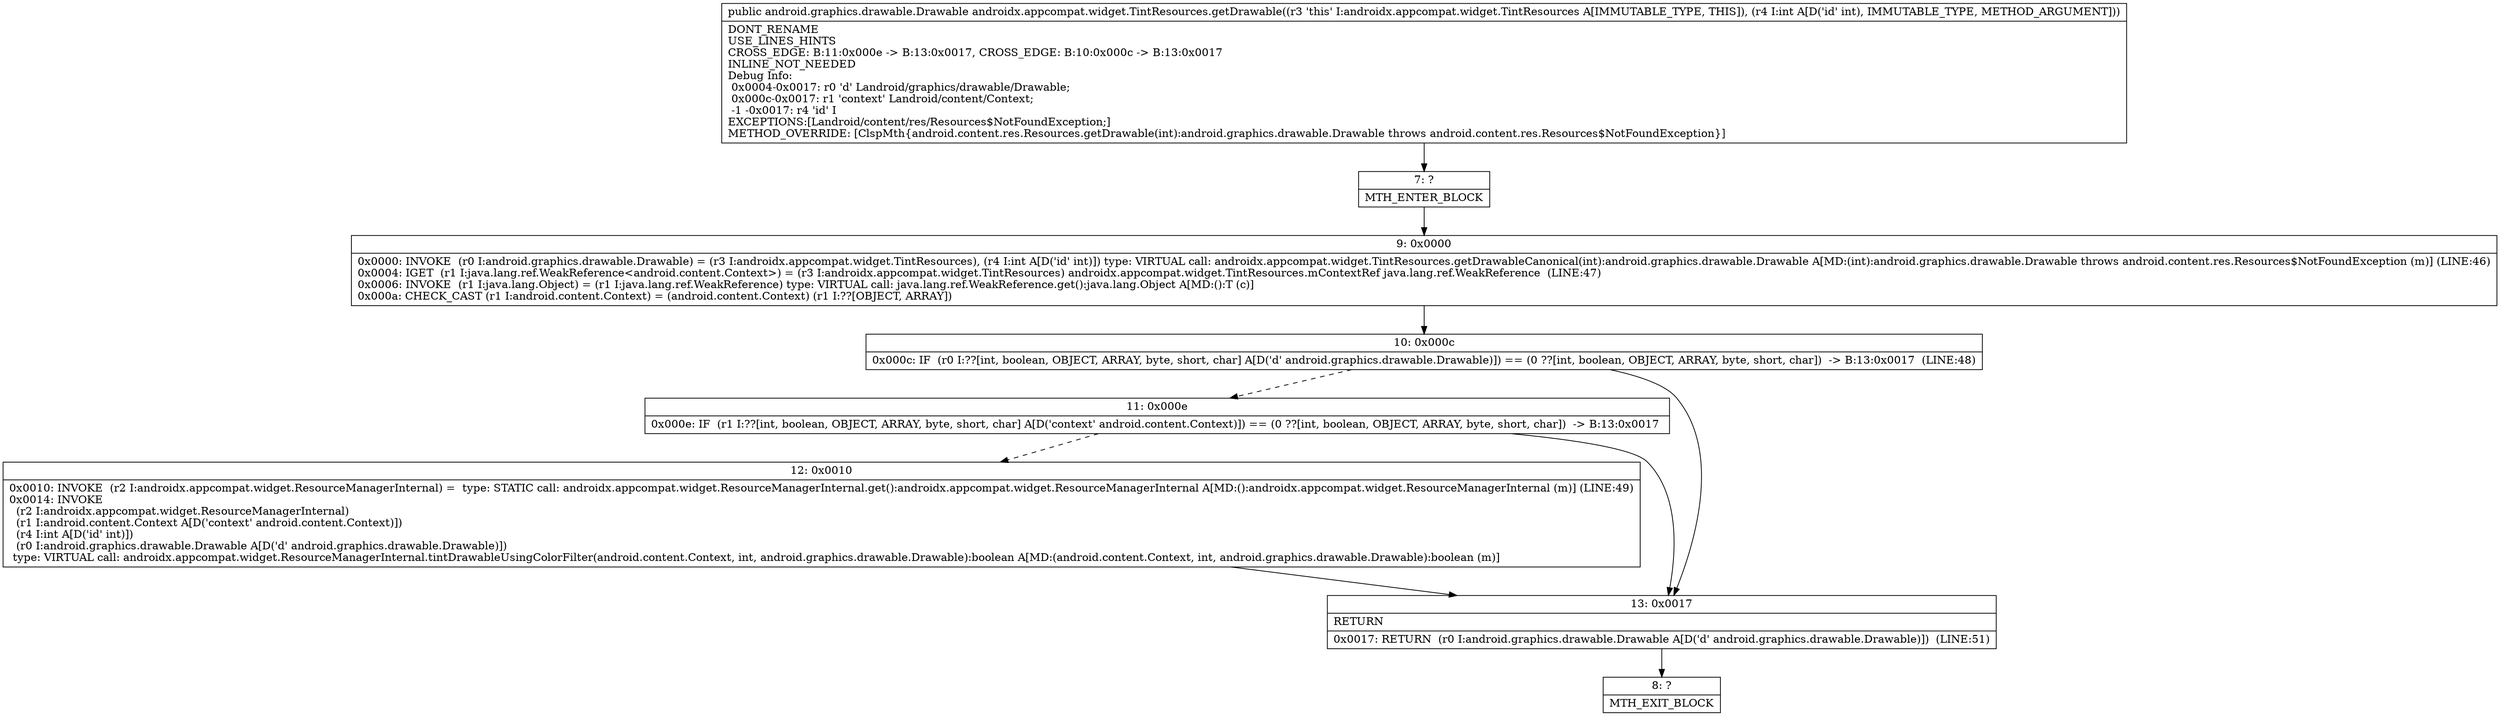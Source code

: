 digraph "CFG forandroidx.appcompat.widget.TintResources.getDrawable(I)Landroid\/graphics\/drawable\/Drawable;" {
Node_7 [shape=record,label="{7\:\ ?|MTH_ENTER_BLOCK\l}"];
Node_9 [shape=record,label="{9\:\ 0x0000|0x0000: INVOKE  (r0 I:android.graphics.drawable.Drawable) = (r3 I:androidx.appcompat.widget.TintResources), (r4 I:int A[D('id' int)]) type: VIRTUAL call: androidx.appcompat.widget.TintResources.getDrawableCanonical(int):android.graphics.drawable.Drawable A[MD:(int):android.graphics.drawable.Drawable throws android.content.res.Resources$NotFoundException (m)] (LINE:46)\l0x0004: IGET  (r1 I:java.lang.ref.WeakReference\<android.content.Context\>) = (r3 I:androidx.appcompat.widget.TintResources) androidx.appcompat.widget.TintResources.mContextRef java.lang.ref.WeakReference  (LINE:47)\l0x0006: INVOKE  (r1 I:java.lang.Object) = (r1 I:java.lang.ref.WeakReference) type: VIRTUAL call: java.lang.ref.WeakReference.get():java.lang.Object A[MD:():T (c)]\l0x000a: CHECK_CAST (r1 I:android.content.Context) = (android.content.Context) (r1 I:??[OBJECT, ARRAY]) \l}"];
Node_10 [shape=record,label="{10\:\ 0x000c|0x000c: IF  (r0 I:??[int, boolean, OBJECT, ARRAY, byte, short, char] A[D('d' android.graphics.drawable.Drawable)]) == (0 ??[int, boolean, OBJECT, ARRAY, byte, short, char])  \-\> B:13:0x0017  (LINE:48)\l}"];
Node_11 [shape=record,label="{11\:\ 0x000e|0x000e: IF  (r1 I:??[int, boolean, OBJECT, ARRAY, byte, short, char] A[D('context' android.content.Context)]) == (0 ??[int, boolean, OBJECT, ARRAY, byte, short, char])  \-\> B:13:0x0017 \l}"];
Node_12 [shape=record,label="{12\:\ 0x0010|0x0010: INVOKE  (r2 I:androidx.appcompat.widget.ResourceManagerInternal) =  type: STATIC call: androidx.appcompat.widget.ResourceManagerInternal.get():androidx.appcompat.widget.ResourceManagerInternal A[MD:():androidx.appcompat.widget.ResourceManagerInternal (m)] (LINE:49)\l0x0014: INVOKE  \l  (r2 I:androidx.appcompat.widget.ResourceManagerInternal)\l  (r1 I:android.content.Context A[D('context' android.content.Context)])\l  (r4 I:int A[D('id' int)])\l  (r0 I:android.graphics.drawable.Drawable A[D('d' android.graphics.drawable.Drawable)])\l type: VIRTUAL call: androidx.appcompat.widget.ResourceManagerInternal.tintDrawableUsingColorFilter(android.content.Context, int, android.graphics.drawable.Drawable):boolean A[MD:(android.content.Context, int, android.graphics.drawable.Drawable):boolean (m)]\l}"];
Node_13 [shape=record,label="{13\:\ 0x0017|RETURN\l|0x0017: RETURN  (r0 I:android.graphics.drawable.Drawable A[D('d' android.graphics.drawable.Drawable)])  (LINE:51)\l}"];
Node_8 [shape=record,label="{8\:\ ?|MTH_EXIT_BLOCK\l}"];
MethodNode[shape=record,label="{public android.graphics.drawable.Drawable androidx.appcompat.widget.TintResources.getDrawable((r3 'this' I:androidx.appcompat.widget.TintResources A[IMMUTABLE_TYPE, THIS]), (r4 I:int A[D('id' int), IMMUTABLE_TYPE, METHOD_ARGUMENT]))  | DONT_RENAME\lUSE_LINES_HINTS\lCROSS_EDGE: B:11:0x000e \-\> B:13:0x0017, CROSS_EDGE: B:10:0x000c \-\> B:13:0x0017\lINLINE_NOT_NEEDED\lDebug Info:\l  0x0004\-0x0017: r0 'd' Landroid\/graphics\/drawable\/Drawable;\l  0x000c\-0x0017: r1 'context' Landroid\/content\/Context;\l  \-1 \-0x0017: r4 'id' I\lEXCEPTIONS:[Landroid\/content\/res\/Resources$NotFoundException;]\lMETHOD_OVERRIDE: [ClspMth\{android.content.res.Resources.getDrawable(int):android.graphics.drawable.Drawable throws android.content.res.Resources$NotFoundException\}]\l}"];
MethodNode -> Node_7;Node_7 -> Node_9;
Node_9 -> Node_10;
Node_10 -> Node_11[style=dashed];
Node_10 -> Node_13;
Node_11 -> Node_12[style=dashed];
Node_11 -> Node_13;
Node_12 -> Node_13;
Node_13 -> Node_8;
}

